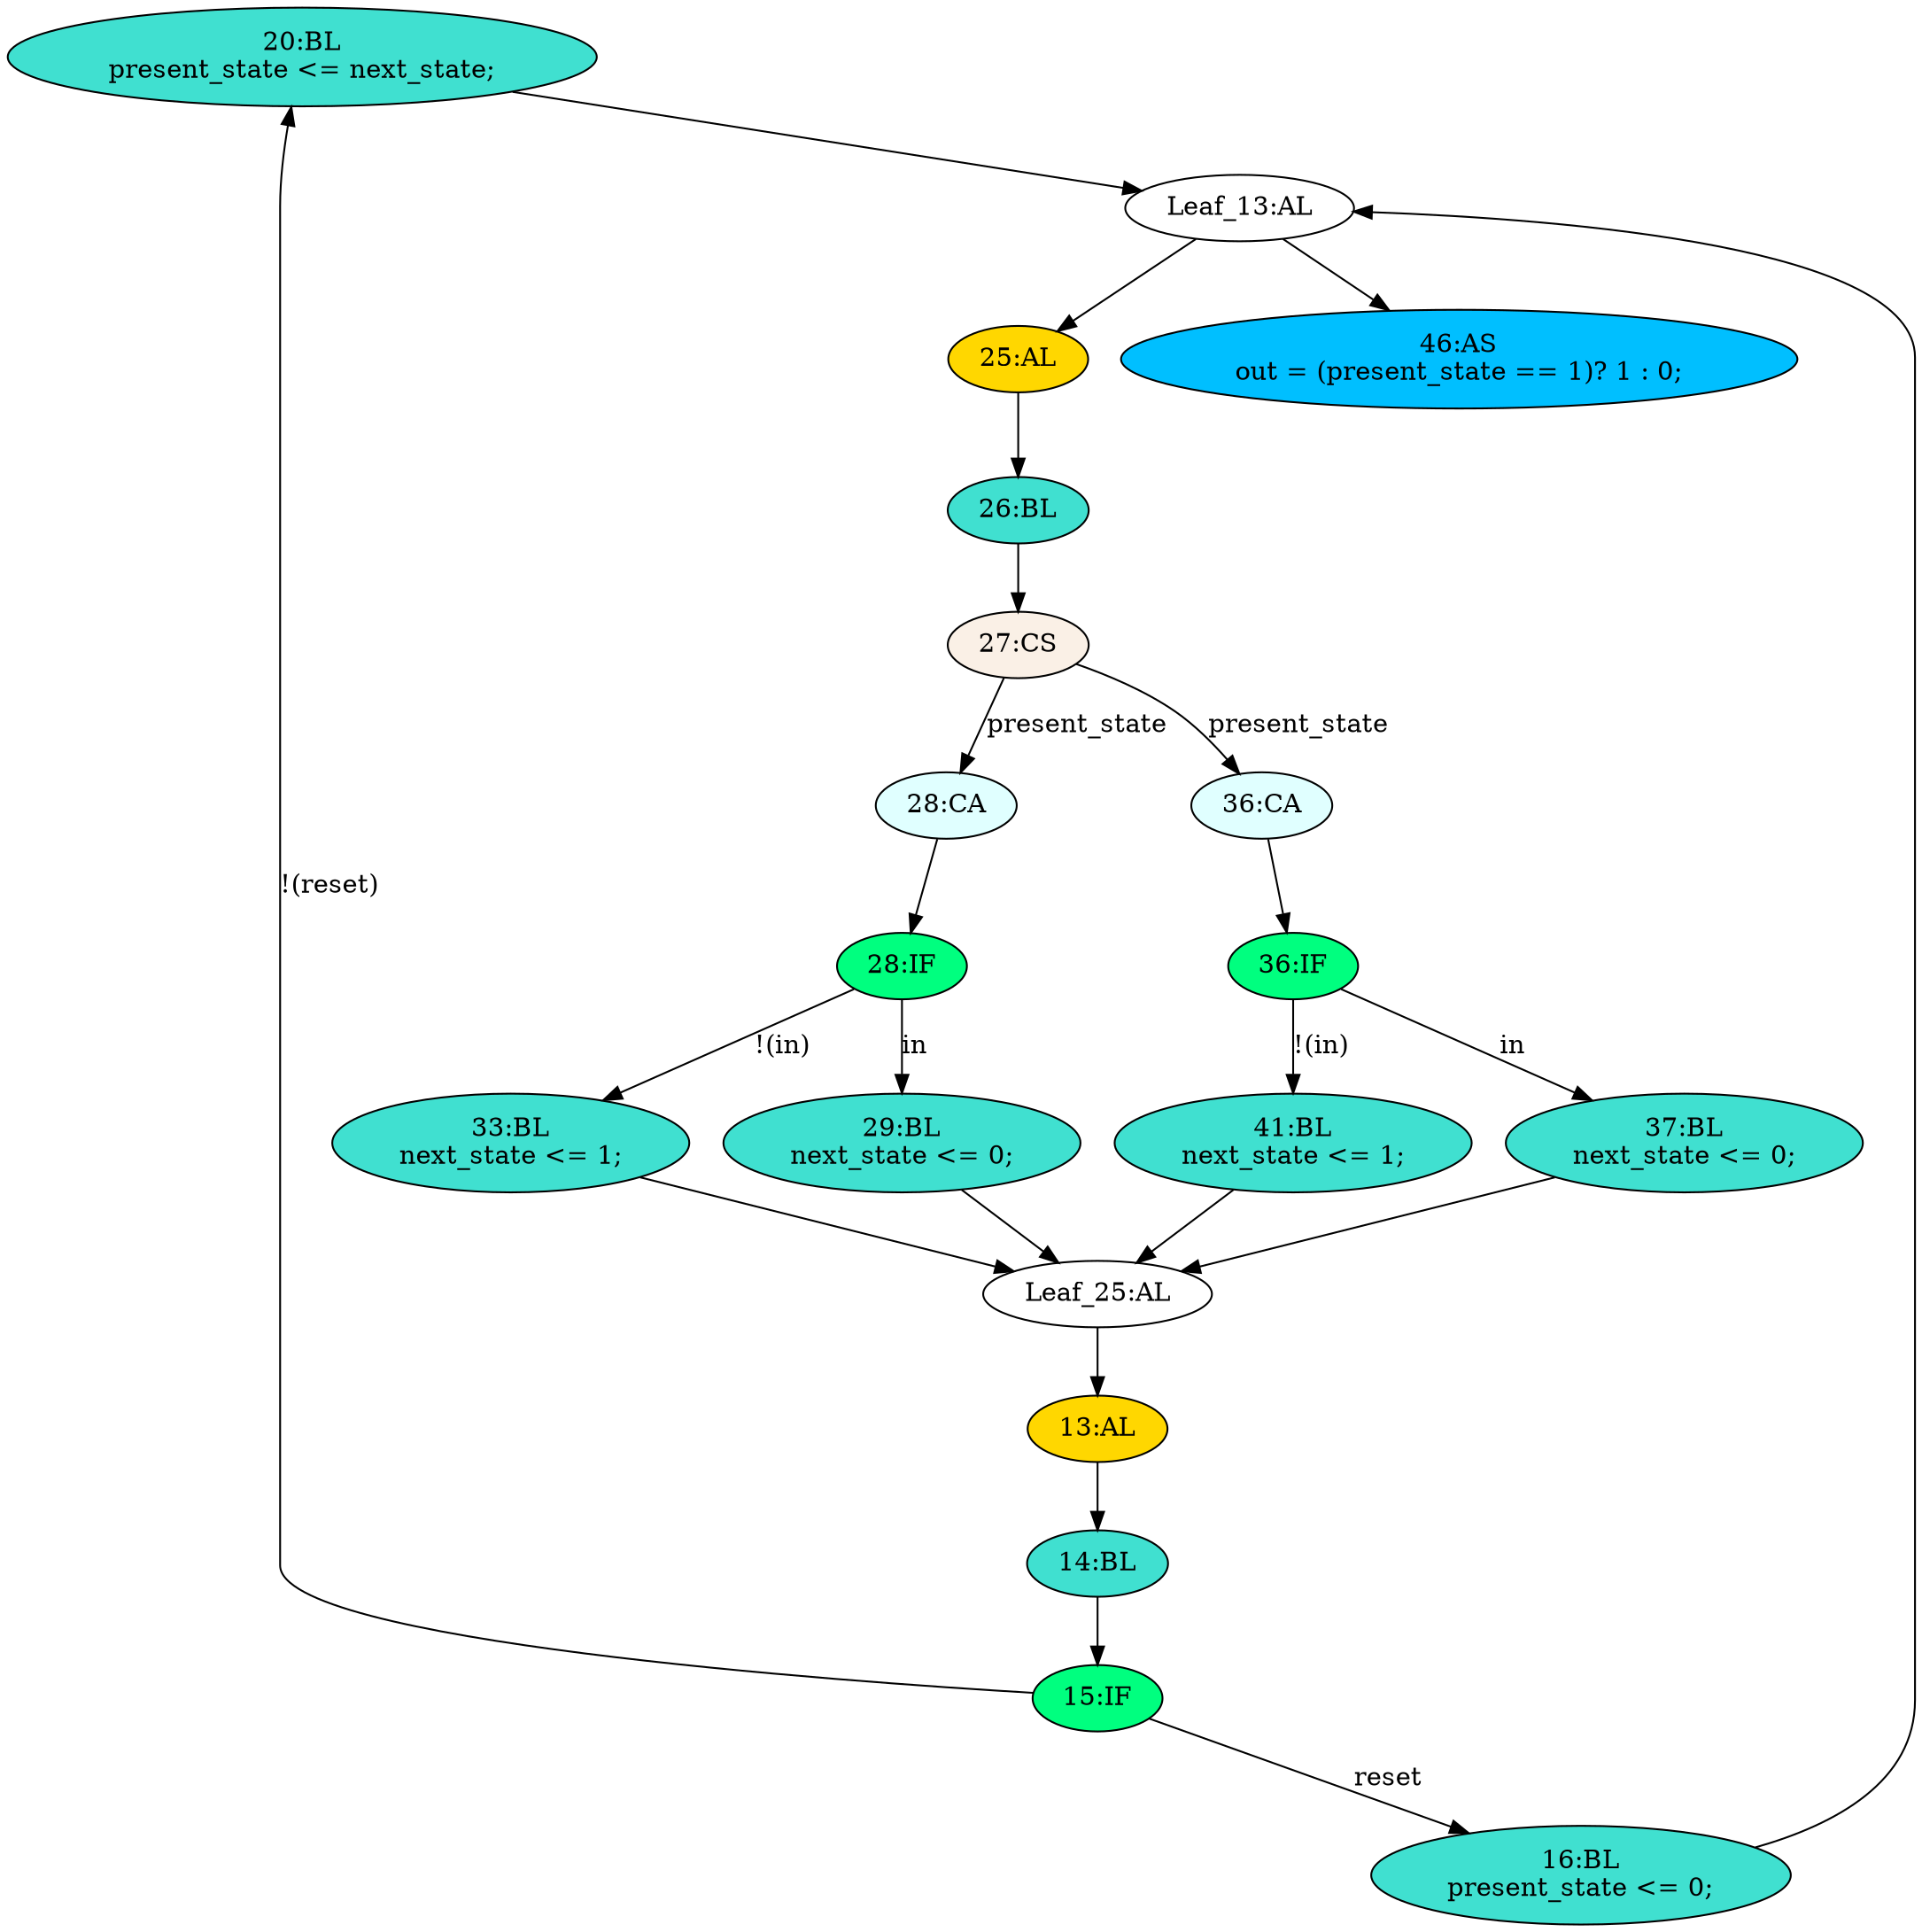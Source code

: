 strict digraph "compose( ,  )" {
	node [label="\N"];
	"20:BL"	[ast="<pyverilog.vparser.ast.Block object at 0x7fe0c5b0ecd0>",
		fillcolor=turquoise,
		label="20:BL
present_state <= next_state;",
		statements="[<pyverilog.vparser.ast.NonblockingSubstitution object at 0x7fe0c5b0ebd0>]",
		style=filled,
		typ=Block];
	"Leaf_13:AL"	[def_var="['present_state']",
		label="Leaf_13:AL"];
	"20:BL" -> "Leaf_13:AL"	[cond="[]",
		lineno=None];
	"28:IF"	[ast="<pyverilog.vparser.ast.IfStatement object at 0x7fe0c5b67290>",
		fillcolor=springgreen,
		label="28:IF",
		statements="[]",
		style=filled,
		typ=IfStatement];
	"33:BL"	[ast="<pyverilog.vparser.ast.Block object at 0x7fe0c5edee50>",
		fillcolor=turquoise,
		label="33:BL
next_state <= 1;",
		statements="[<pyverilog.vparser.ast.NonblockingSubstitution object at 0x7fe0c5beae90>]",
		style=filled,
		typ=Block];
	"28:IF" -> "33:BL"	[cond="['in']",
		label="!(in)",
		lineno=28];
	"29:BL"	[ast="<pyverilog.vparser.ast.Block object at 0x7fe0c5b67090>",
		fillcolor=turquoise,
		label="29:BL
next_state <= 0;",
		statements="[<pyverilog.vparser.ast.NonblockingSubstitution object at 0x7fe0c5b67f50>]",
		style=filled,
		typ=Block];
	"28:IF" -> "29:BL"	[cond="['in']",
		label=in,
		lineno=28];
	"27:CS"	[ast="<pyverilog.vparser.ast.CaseStatement object at 0x7fe0c5b67950>",
		fillcolor=linen,
		label="27:CS",
		statements="[]",
		style=filled,
		typ=CaseStatement];
	"36:CA"	[ast="<pyverilog.vparser.ast.Case object at 0x7fe0c5bea1d0>",
		fillcolor=lightcyan,
		label="36:CA",
		statements="[]",
		style=filled,
		typ=Case];
	"27:CS" -> "36:CA"	[cond="['present_state']",
		label=present_state,
		lineno=27];
	"28:CA"	[ast="<pyverilog.vparser.ast.Case object at 0x7fe0c5b7d6d0>",
		fillcolor=lightcyan,
		label="28:CA",
		statements="[]",
		style=filled,
		typ=Case];
	"27:CS" -> "28:CA"	[cond="['present_state']",
		label=present_state,
		lineno=27];
	"Leaf_25:AL"	[def_var="['next_state']",
		label="Leaf_25:AL"];
	"33:BL" -> "Leaf_25:AL"	[cond="[]",
		lineno=None];
	"13:AL"	[ast="<pyverilog.vparser.ast.Always object at 0x7fe0c5b16810>",
		clk_sens=True,
		fillcolor=gold,
		label="13:AL",
		sens="['clk']",
		statements="[]",
		style=filled,
		typ=Always,
		use_var="['reset', 'next_state']"];
	"14:BL"	[ast="<pyverilog.vparser.ast.Block object at 0x7fe0c5b16750>",
		fillcolor=turquoise,
		label="14:BL",
		statements="[]",
		style=filled,
		typ=Block];
	"13:AL" -> "14:BL"	[cond="[]",
		lineno=None];
	"26:BL"	[ast="<pyverilog.vparser.ast.Block object at 0x7fe0c5b7dc50>",
		fillcolor=turquoise,
		label="26:BL",
		statements="[]",
		style=filled,
		typ=Block];
	"26:BL" -> "27:CS"	[cond="[]",
		lineno=None];
	"46:AS"	[ast="<pyverilog.vparser.ast.Assign object at 0x7fe0c57d84d0>",
		def_var="['out']",
		fillcolor=deepskyblue,
		label="46:AS
out = (present_state == 1)? 1 : 0;",
		statements="[]",
		style=filled,
		typ=Assign,
		use_var="['present_state']"];
	"36:IF"	[ast="<pyverilog.vparser.ast.IfStatement object at 0x7fe0c57d8b10>",
		fillcolor=springgreen,
		label="36:IF",
		statements="[]",
		style=filled,
		typ=IfStatement];
	"36:CA" -> "36:IF"	[cond="[]",
		lineno=None];
	"29:BL" -> "Leaf_25:AL"	[cond="[]",
		lineno=None];
	"15:IF"	[ast="<pyverilog.vparser.ast.IfStatement object at 0x7fe0c5b64e10>",
		fillcolor=springgreen,
		label="15:IF",
		statements="[]",
		style=filled,
		typ=IfStatement];
	"14:BL" -> "15:IF"	[cond="[]",
		lineno=None];
	"41:BL"	[ast="<pyverilog.vparser.ast.Block object at 0x7fe0c57d8350>",
		fillcolor=turquoise,
		label="41:BL
next_state <= 1;",
		statements="[<pyverilog.vparser.ast.NonblockingSubstitution object at 0x7fe0c57d8310>]",
		style=filled,
		typ=Block];
	"36:IF" -> "41:BL"	[cond="['in']",
		label="!(in)",
		lineno=36];
	"37:BL"	[ast="<pyverilog.vparser.ast.Block object at 0x7fe0c5b86550>",
		fillcolor=turquoise,
		label="37:BL
next_state <= 0;",
		statements="[<pyverilog.vparser.ast.NonblockingSubstitution object at 0x7fe0c73e8ad0>]",
		style=filled,
		typ=Block];
	"36:IF" -> "37:BL"	[cond="['in']",
		label=in,
		lineno=36];
	"Leaf_13:AL" -> "46:AS";
	"25:AL"	[ast="<pyverilog.vparser.ast.Always object at 0x7fe0c5b7d4d0>",
		clk_sens=False,
		fillcolor=gold,
		label="25:AL",
		sens="['present_state', 'in']",
		statements="[]",
		style=filled,
		typ=Always,
		use_var="['present_state', 'in']"];
	"Leaf_13:AL" -> "25:AL";
	"41:BL" -> "Leaf_25:AL"	[cond="[]",
		lineno=None];
	"25:AL" -> "26:BL"	[cond="[]",
		lineno=None];
	"Leaf_25:AL" -> "13:AL";
	"15:IF" -> "20:BL"	[cond="['reset']",
		label="!(reset)",
		lineno=15];
	"16:BL"	[ast="<pyverilog.vparser.ast.Block object at 0x7fe0c5b64790>",
		fillcolor=turquoise,
		label="16:BL
present_state <= 0;",
		statements="[<pyverilog.vparser.ast.NonblockingSubstitution object at 0x7fe0c5b64610>]",
		style=filled,
		typ=Block];
	"15:IF" -> "16:BL"	[cond="['reset']",
		label=reset,
		lineno=15];
	"28:CA" -> "28:IF"	[cond="[]",
		lineno=None];
	"16:BL" -> "Leaf_13:AL"	[cond="[]",
		lineno=None];
	"37:BL" -> "Leaf_25:AL"	[cond="[]",
		lineno=None];
}
